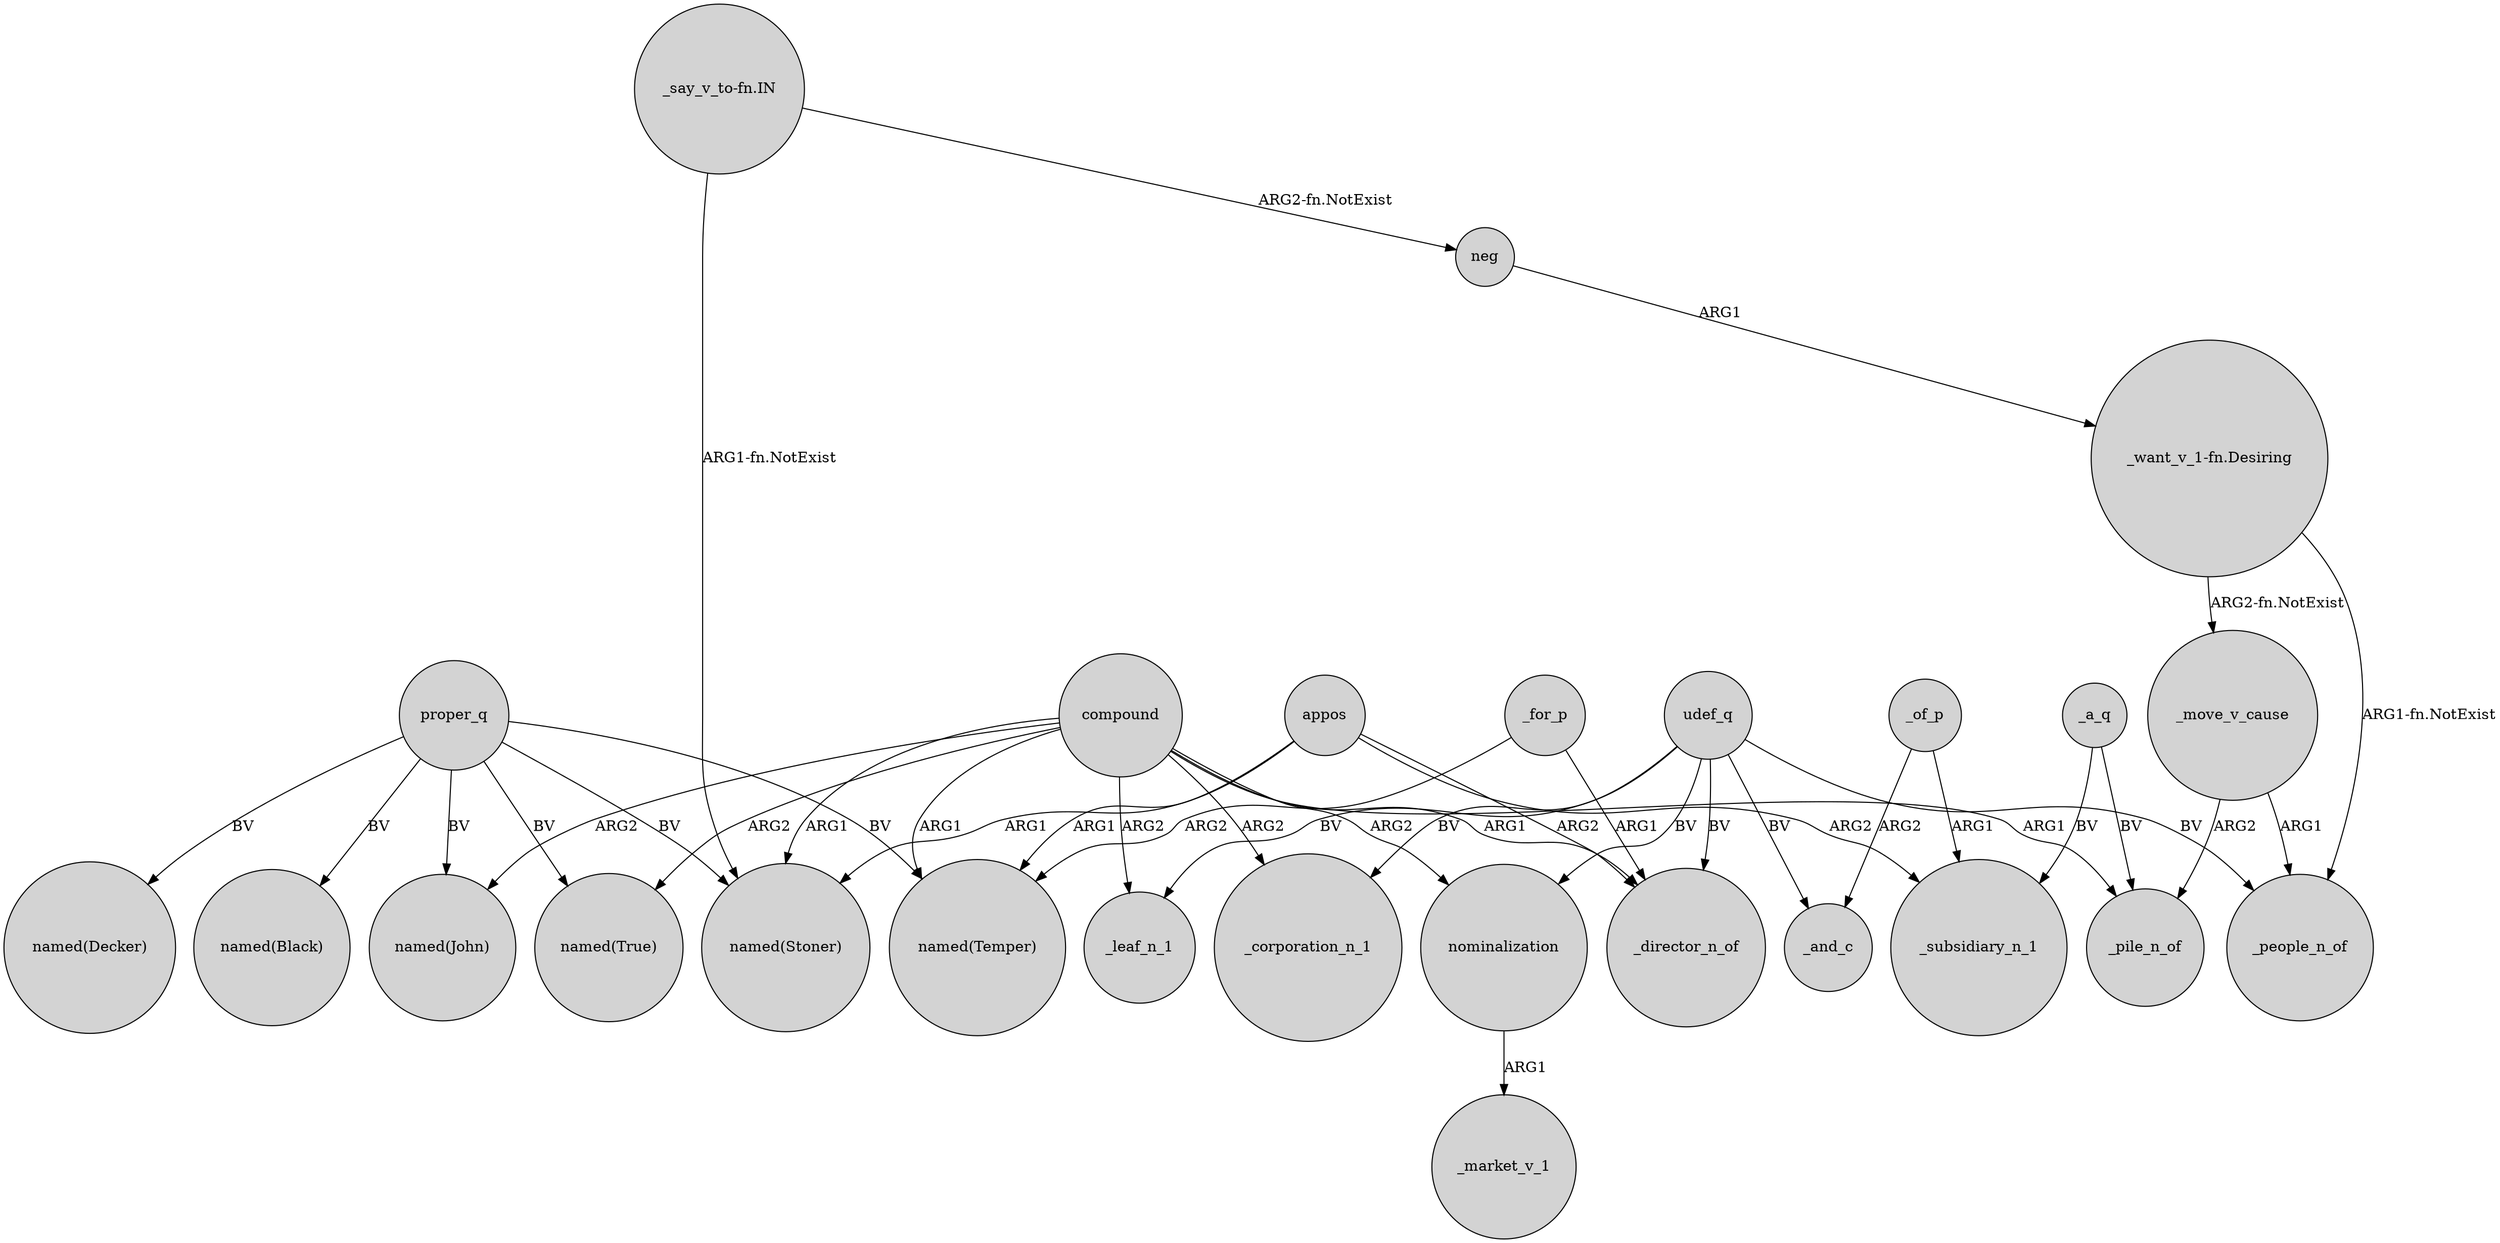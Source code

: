digraph {
	node [shape=circle style=filled]
	compound -> "named(John)" [label=ARG2]
	compound -> "named(True)" [label=ARG2]
	_of_p -> _subsidiary_n_1 [label=ARG1]
	"_want_v_1-fn.Desiring" -> _move_v_cause [label="ARG2-fn.NotExist"]
	appos -> _subsidiary_n_1 [label=ARG2]
	nominalization -> _market_v_1 [label=ARG1]
	_for_p -> _director_n_of [label=ARG1]
	compound -> _corporation_n_1 [label=ARG2]
	proper_q -> "named(Stoner)" [label=BV]
	_of_p -> _and_c [label=ARG2]
	compound -> nominalization [label=ARG2]
	"_want_v_1-fn.Desiring" -> _people_n_of [label="ARG1-fn.NotExist"]
	proper_q -> "named(Black)" [label=BV]
	appos -> "named(Temper)" [label=ARG1]
	proper_q -> "named(Decker)" [label=BV]
	_a_q -> _subsidiary_n_1 [label=BV]
	udef_q -> _corporation_n_1 [label=BV]
	udef_q -> _people_n_of [label=BV]
	udef_q -> _leaf_n_1 [label=BV]
	"_say_v_to-fn.IN" -> "named(Stoner)" [label="ARG1-fn.NotExist"]
	compound -> "named(Stoner)" [label=ARG1]
	_move_v_cause -> _pile_n_of [label=ARG2]
	appos -> "named(Stoner)" [label=ARG1]
	udef_q -> nominalization [label=BV]
	_move_v_cause -> _people_n_of [label=ARG1]
	compound -> _pile_n_of [label=ARG1]
	proper_q -> "named(True)" [label=BV]
	_for_p -> "named(Temper)" [label=ARG2]
	compound -> _leaf_n_1 [label=ARG2]
	_a_q -> _pile_n_of [label=BV]
	proper_q -> "named(John)" [label=BV]
	compound -> _director_n_of [label=ARG1]
	udef_q -> _and_c [label=BV]
	compound -> "named(Temper)" [label=ARG1]
	appos -> _director_n_of [label=ARG2]
	proper_q -> "named(Temper)" [label=BV]
	udef_q -> _director_n_of [label=BV]
	"_say_v_to-fn.IN" -> neg [label="ARG2-fn.NotExist"]
	neg -> "_want_v_1-fn.Desiring" [label=ARG1]
}
